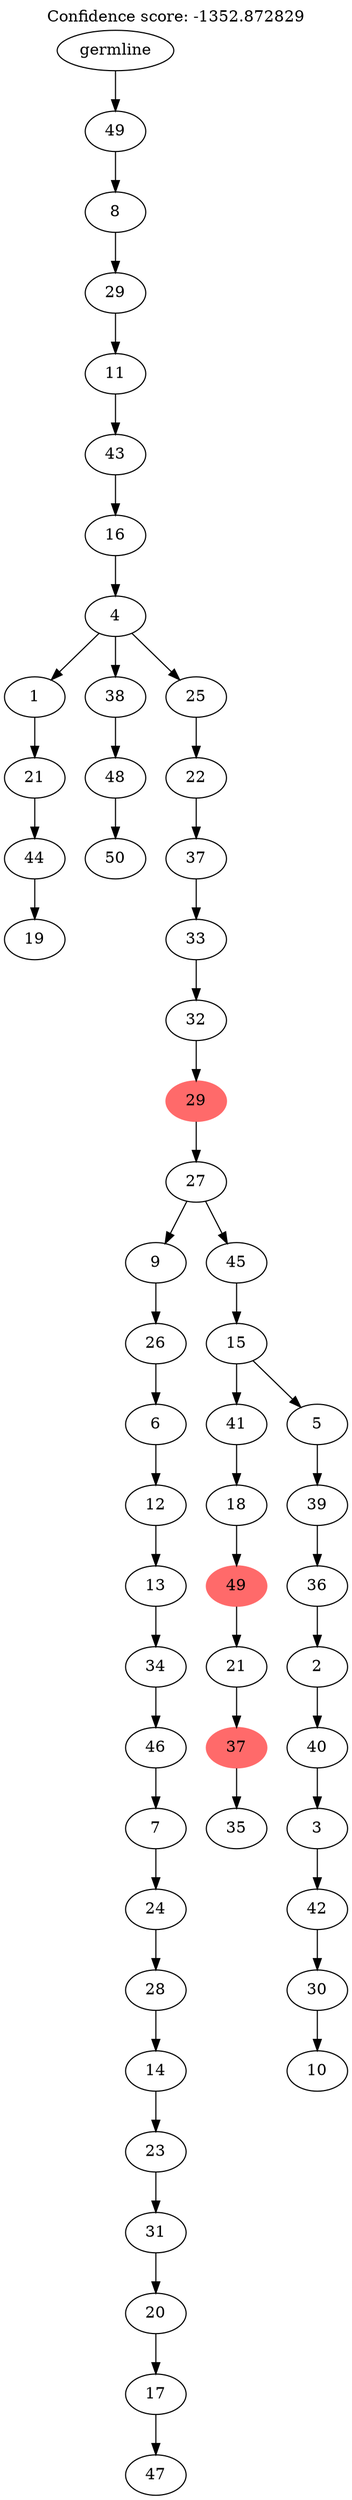 digraph g {
	"53" -> "54";
	"54" [label="19"];
	"52" -> "53";
	"53" [label="44"];
	"51" -> "52";
	"52" [label="21"];
	"49" -> "50";
	"50" [label="50"];
	"48" -> "49";
	"49" [label="48"];
	"46" -> "47";
	"47" [label="47"];
	"45" -> "46";
	"46" [label="17"];
	"44" -> "45";
	"45" [label="20"];
	"43" -> "44";
	"44" [label="31"];
	"42" -> "43";
	"43" [label="23"];
	"41" -> "42";
	"42" [label="14"];
	"40" -> "41";
	"41" [label="28"];
	"39" -> "40";
	"40" [label="24"];
	"38" -> "39";
	"39" [label="7"];
	"37" -> "38";
	"38" [label="46"];
	"36" -> "37";
	"37" [label="34"];
	"35" -> "36";
	"36" [label="13"];
	"34" -> "35";
	"35" [label="12"];
	"33" -> "34";
	"34" [label="6"];
	"32" -> "33";
	"33" [label="26"];
	"30" -> "31";
	"31" [label="35"];
	"29" -> "30";
	"30" [color=indianred1, style=filled, label="37"];
	"28" -> "29";
	"29" [label="21"];
	"27" -> "28";
	"28" [color=indianred1, style=filled, label="49"];
	"26" -> "27";
	"27" [label="18"];
	"24" -> "25";
	"25" [label="10"];
	"23" -> "24";
	"24" [label="30"];
	"22" -> "23";
	"23" [label="42"];
	"21" -> "22";
	"22" [label="3"];
	"20" -> "21";
	"21" [label="40"];
	"19" -> "20";
	"20" [label="2"];
	"18" -> "19";
	"19" [label="36"];
	"17" -> "18";
	"18" [label="39"];
	"16" -> "17";
	"17" [label="5"];
	"16" -> "26";
	"26" [label="41"];
	"15" -> "16";
	"16" [label="15"];
	"14" -> "15";
	"15" [label="45"];
	"14" -> "32";
	"32" [label="9"];
	"13" -> "14";
	"14" [label="27"];
	"12" -> "13";
	"13" [color=indianred1, style=filled, label="29"];
	"11" -> "12";
	"12" [label="32"];
	"10" -> "11";
	"11" [label="33"];
	"9" -> "10";
	"10" [label="37"];
	"8" -> "9";
	"9" [label="22"];
	"7" -> "8";
	"8" [label="25"];
	"7" -> "48";
	"48" [label="38"];
	"7" -> "51";
	"51" [label="1"];
	"6" -> "7";
	"7" [label="4"];
	"5" -> "6";
	"6" [label="16"];
	"4" -> "5";
	"5" [label="43"];
	"3" -> "4";
	"4" [label="11"];
	"2" -> "3";
	"3" [label="29"];
	"1" -> "2";
	"2" [label="8"];
	"0" -> "1";
	"1" [label="49"];
	"0" [label="germline"];
	labelloc="t";
	label="Confidence score: -1352.872829";
}
